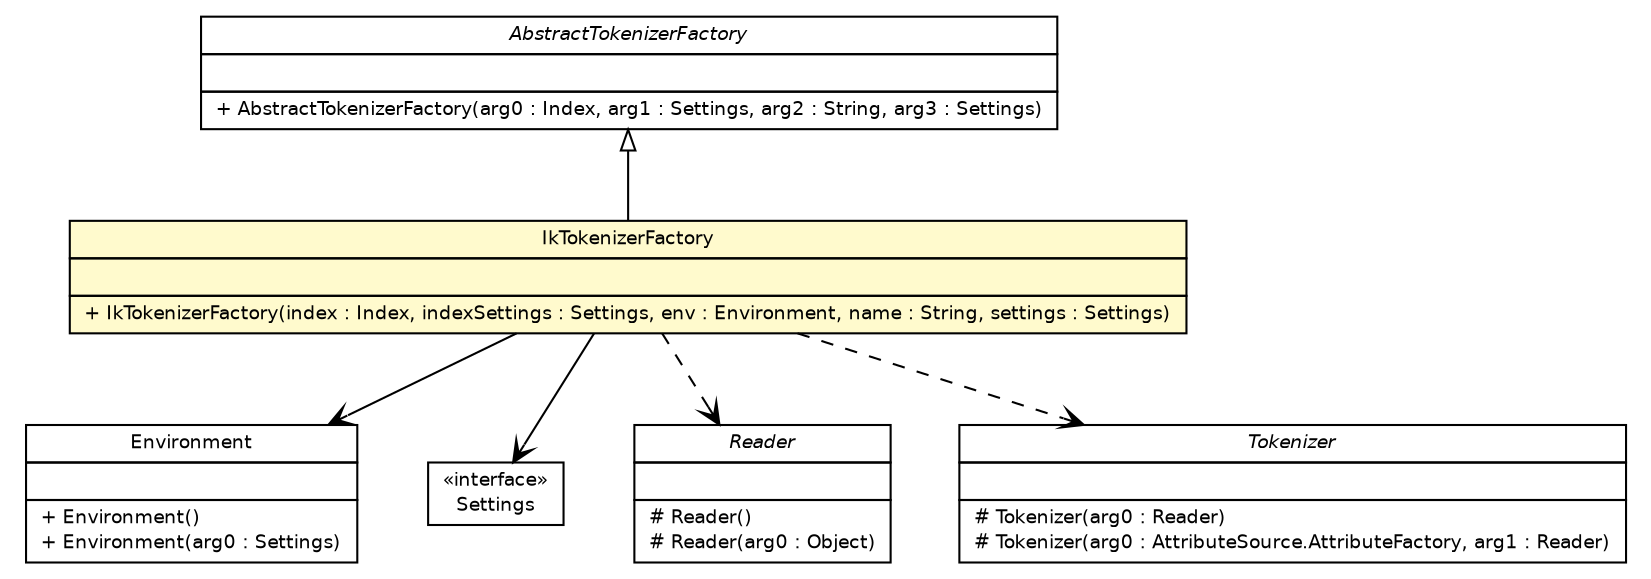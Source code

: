 #!/usr/local/bin/dot
#
# Class diagram 
# Generated by UmlGraph version 4.6 (http://www.spinellis.gr/sw/umlgraph)
#

digraph G {
	edge [fontname="Helvetica",fontsize=10,labelfontname="Helvetica",labelfontsize=10];
	node [fontname="Helvetica",fontsize=10,shape=plaintext];
	// org.wltea.index.analysis.IkTokenizerFactory
	c1125 [label=<<table border="0" cellborder="1" cellspacing="0" cellpadding="2" port="p" bgcolor="lemonChiffon" href="./IkTokenizerFactory.html">
		<tr><td><table border="0" cellspacing="0" cellpadding="1">
			<tr><td> IkTokenizerFactory </td></tr>
		</table></td></tr>
		<tr><td><table border="0" cellspacing="0" cellpadding="1">
			<tr><td align="left">  </td></tr>
		</table></td></tr>
		<tr><td><table border="0" cellspacing="0" cellpadding="1">
			<tr><td align="left"> + IkTokenizerFactory(index : Index, indexSettings : Settings, env : Environment, name : String, settings : Settings) </td></tr>
		</table></td></tr>
		</table>>, fontname="Helvetica", fontcolor="black", fontsize=9.0];
	//org.wltea.index.analysis.IkTokenizerFactory extends org.elasticsearch.index.analysis.AbstractTokenizerFactory
	c1357:p -> c1125:p [dir=back,arrowtail=empty];
	// org.wltea.index.analysis.IkTokenizerFactory NAVASSOC org.elasticsearch.env.Environment
	c1125:p -> c1359:p [taillabel="", label="", headlabel="", fontname="Helvetica", fontcolor="black", fontsize=10.0, color="black", arrowhead=open];
	// org.wltea.index.analysis.IkTokenizerFactory NAVASSOC org.elasticsearch.common.settings.Settings
	c1125:p -> c1370:p [taillabel="", label="", headlabel="", fontname="Helvetica", fontcolor="black", fontsize=10.0, color="black", arrowhead=open];
	// org.wltea.index.analysis.IkTokenizerFactory DEPEND java.io.Reader
	c1125:p -> c1374:p [taillabel="", label="", headlabel="", fontname="Helvetica", fontcolor="black", fontsize=10.0, color="black", arrowhead=open, style=dashed];
	// org.wltea.index.analysis.IkTokenizerFactory DEPEND org.apache.lucene.analysis.Tokenizer
	c1125:p -> c1376:p [taillabel="", label="", headlabel="", fontname="Helvetica", fontcolor="black", fontsize=10.0, color="black", arrowhead=open, style=dashed];
	// org.elasticsearch.env.Environment
	c1359 [label=<<table border="0" cellborder="1" cellspacing="0" cellpadding="2" port="p" href="http://java.sun.com/j2se/1.4.2/docs/api/org/elasticsearch/env/Environment.html">
		<tr><td><table border="0" cellspacing="0" cellpadding="1">
			<tr><td> Environment </td></tr>
		</table></td></tr>
		<tr><td><table border="0" cellspacing="0" cellpadding="1">
			<tr><td align="left">  </td></tr>
		</table></td></tr>
		<tr><td><table border="0" cellspacing="0" cellpadding="1">
			<tr><td align="left"> + Environment() </td></tr>
			<tr><td align="left"> + Environment(arg0 : Settings) </td></tr>
		</table></td></tr>
		</table>>, fontname="Helvetica", fontcolor="black", fontsize=9.0];
	// org.apache.lucene.analysis.Tokenizer
	c1376 [label=<<table border="0" cellborder="1" cellspacing="0" cellpadding="2" port="p" href="http://java.sun.com/j2se/1.4.2/docs/api/org/apache/lucene/analysis/Tokenizer.html">
		<tr><td><table border="0" cellspacing="0" cellpadding="1">
			<tr><td><font face="Helvetica-Oblique"> Tokenizer </font></td></tr>
		</table></td></tr>
		<tr><td><table border="0" cellspacing="0" cellpadding="1">
			<tr><td align="left">  </td></tr>
		</table></td></tr>
		<tr><td><table border="0" cellspacing="0" cellpadding="1">
			<tr><td align="left"> # Tokenizer(arg0 : Reader) </td></tr>
			<tr><td align="left"> # Tokenizer(arg0 : AttributeSource.AttributeFactory, arg1 : Reader) </td></tr>
		</table></td></tr>
		</table>>, fontname="Helvetica", fontcolor="black", fontsize=9.0];
	// org.elasticsearch.common.settings.Settings
	c1370 [label=<<table border="0" cellborder="1" cellspacing="0" cellpadding="2" port="p" href="http://java.sun.com/j2se/1.4.2/docs/api/org/elasticsearch/common/settings/Settings.html">
		<tr><td><table border="0" cellspacing="0" cellpadding="1">
			<tr><td> &laquo;interface&raquo; </td></tr>
			<tr><td> Settings </td></tr>
		</table></td></tr>
		</table>>, fontname="Helvetica", fontcolor="black", fontsize=9.0];
	// java.io.Reader
	c1374 [label=<<table border="0" cellborder="1" cellspacing="0" cellpadding="2" port="p" href="http://java.sun.com/j2se/1.4.2/docs/api/java/io/Reader.html">
		<tr><td><table border="0" cellspacing="0" cellpadding="1">
			<tr><td><font face="Helvetica-Oblique"> Reader </font></td></tr>
		</table></td></tr>
		<tr><td><table border="0" cellspacing="0" cellpadding="1">
			<tr><td align="left">  </td></tr>
		</table></td></tr>
		<tr><td><table border="0" cellspacing="0" cellpadding="1">
			<tr><td align="left"> # Reader() </td></tr>
			<tr><td align="left"> # Reader(arg0 : Object) </td></tr>
		</table></td></tr>
		</table>>, fontname="Helvetica", fontcolor="black", fontsize=9.0];
	// org.elasticsearch.index.analysis.AbstractTokenizerFactory
	c1357 [label=<<table border="0" cellborder="1" cellspacing="0" cellpadding="2" port="p" href="http://java.sun.com/j2se/1.4.2/docs/api/org/elasticsearch/index/analysis/AbstractTokenizerFactory.html">
		<tr><td><table border="0" cellspacing="0" cellpadding="1">
			<tr><td><font face="Helvetica-Oblique"> AbstractTokenizerFactory </font></td></tr>
		</table></td></tr>
		<tr><td><table border="0" cellspacing="0" cellpadding="1">
			<tr><td align="left">  </td></tr>
		</table></td></tr>
		<tr><td><table border="0" cellspacing="0" cellpadding="1">
			<tr><td align="left"> + AbstractTokenizerFactory(arg0 : Index, arg1 : Settings, arg2 : String, arg3 : Settings) </td></tr>
		</table></td></tr>
		</table>>, fontname="Helvetica", fontcolor="black", fontsize=9.0];
}

